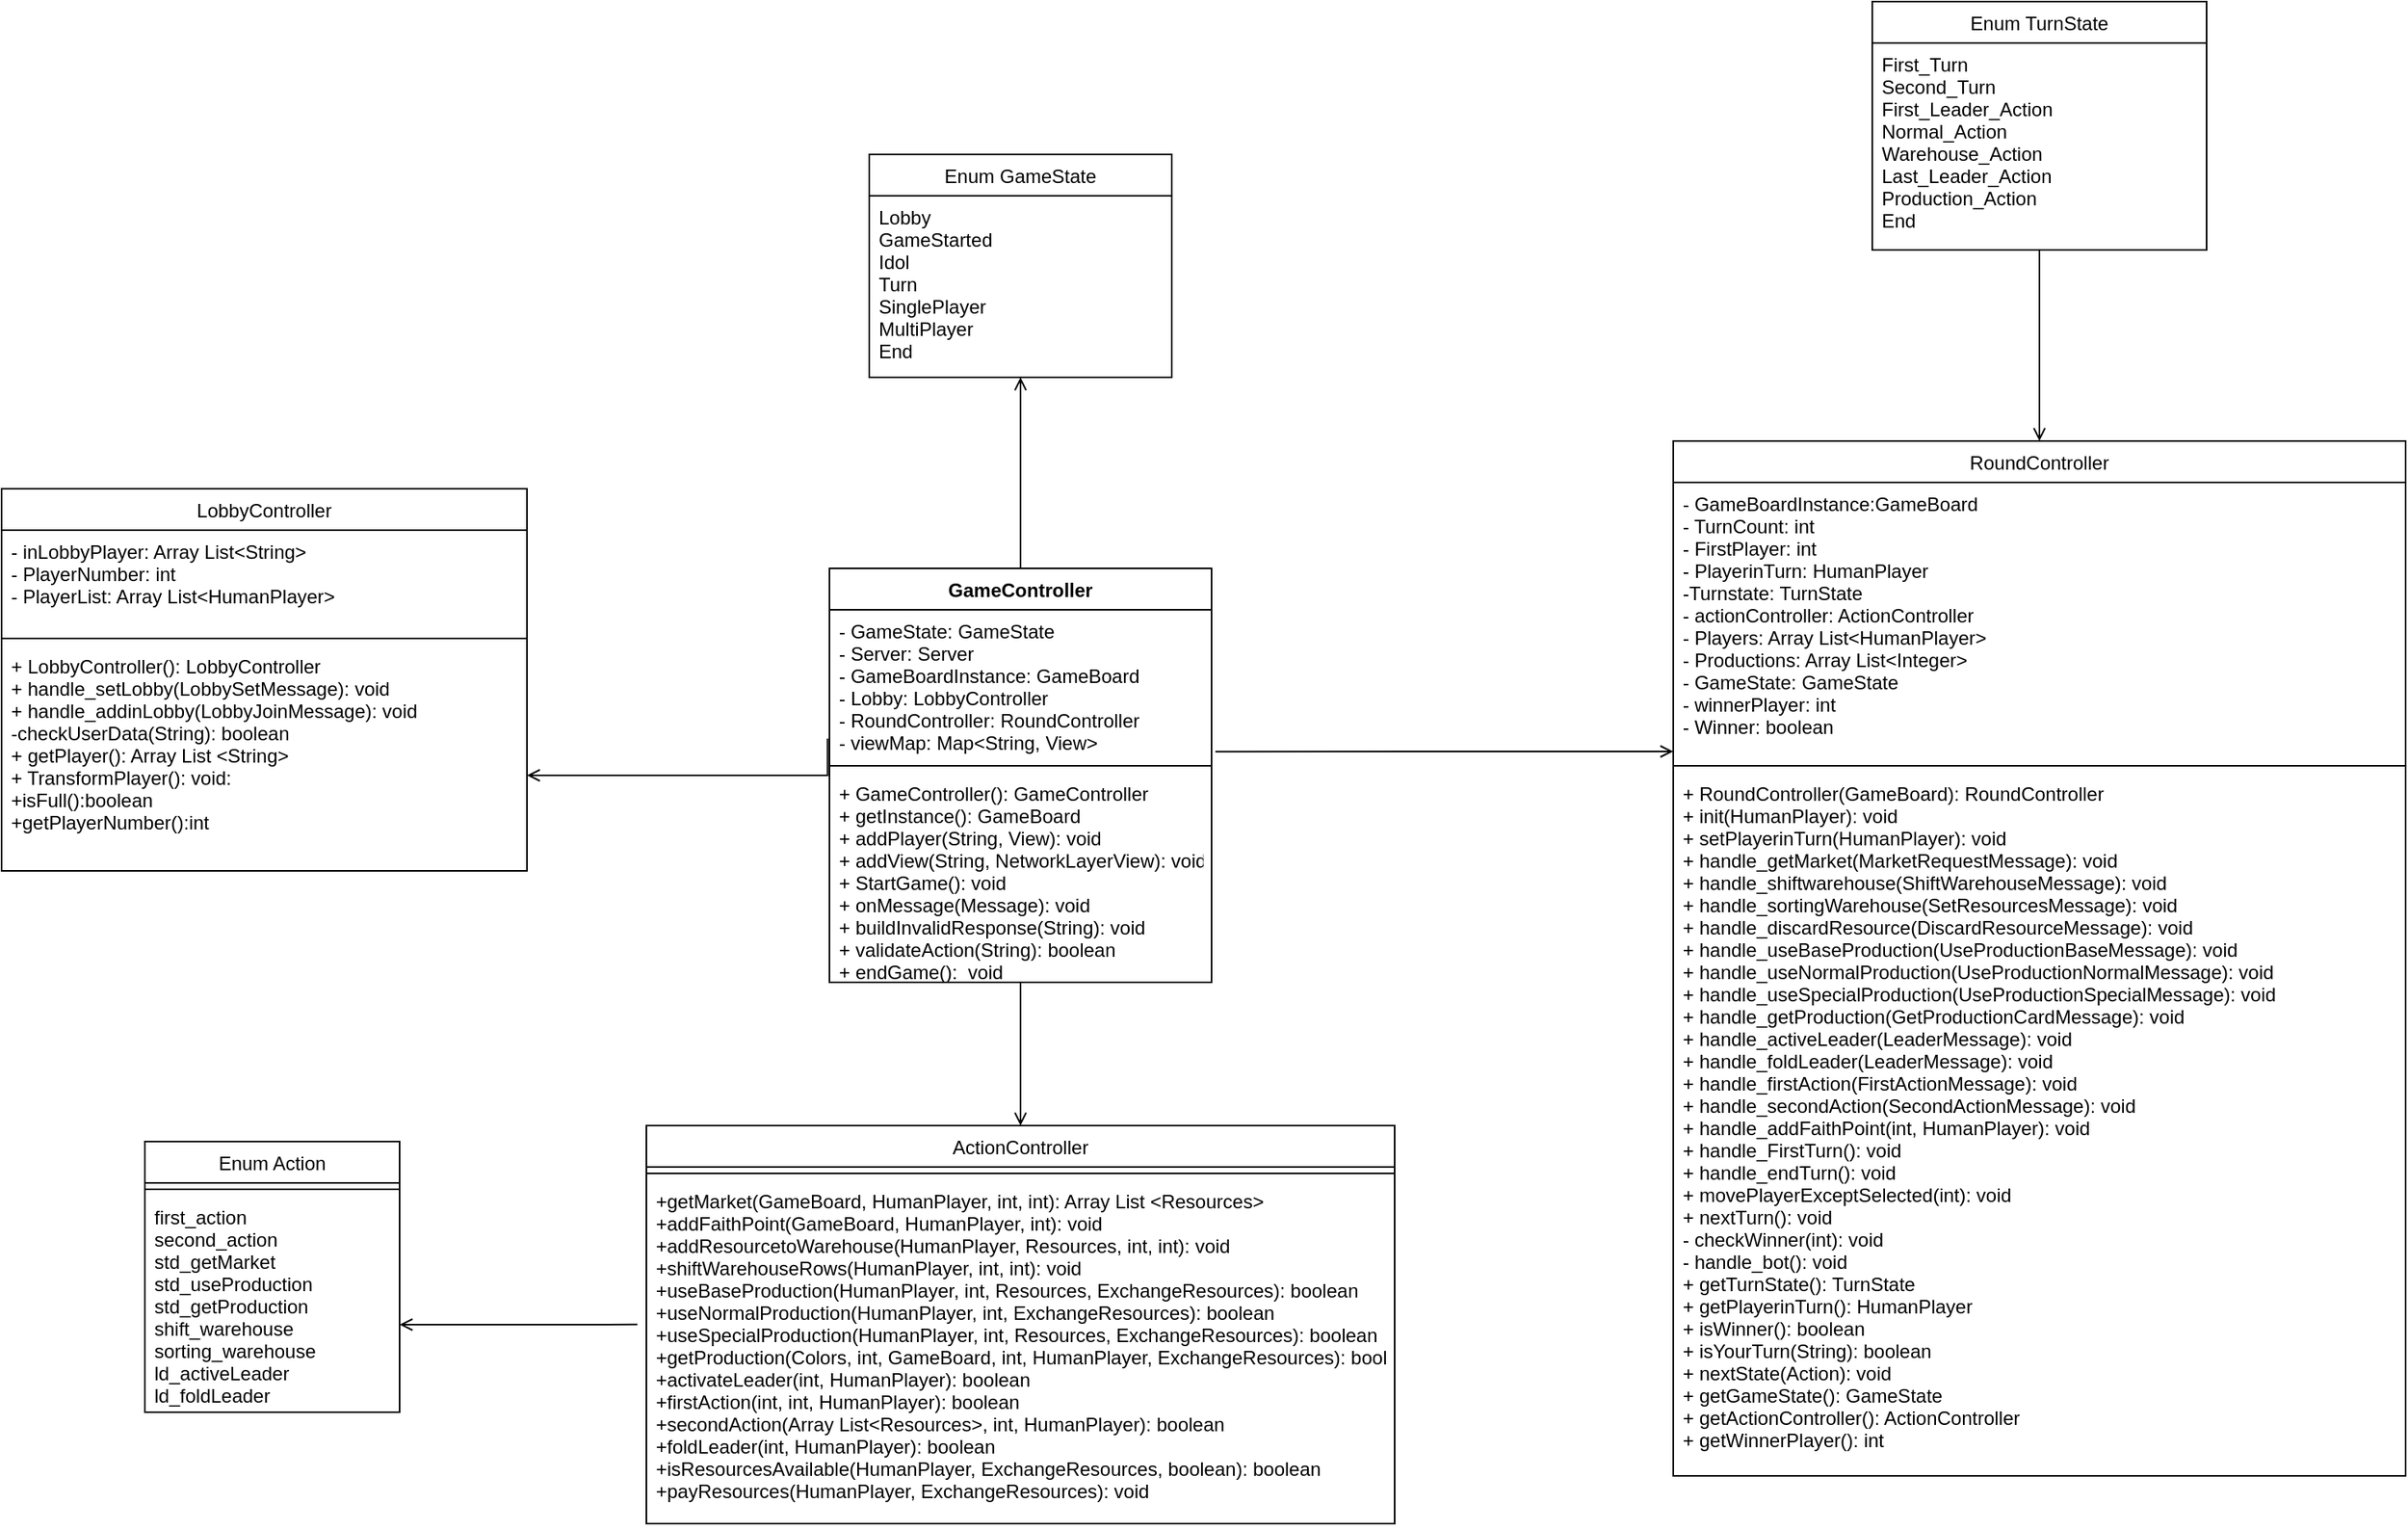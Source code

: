 <mxfile version="14.6.9" type="device"><diagram id="1kKOtZ9CU8VJNDOb3Hza" name="Page-1"><mxGraphModel dx="3295" dy="2033" grid="1" gridSize="10" guides="1" tooltips="1" connect="1" arrows="1" fold="1" page="1" pageScale="1" pageWidth="1169" pageHeight="827" math="0" shadow="0"><root><mxCell id="0"/><mxCell id="1" parent="0"/><mxCell id="u0DI9yzhS-AaTuZN2XkE-1" value="Enum GameState" style="swimlane;fontStyle=0;align=center;verticalAlign=top;childLayout=stackLayout;horizontal=1;startSize=26;horizontalStack=0;resizeParent=1;resizeLast=0;collapsible=1;marginBottom=0;rounded=0;shadow=0;strokeWidth=1;" vertex="1" parent="1"><mxGeometry x="445" y="-60" width="190" height="140" as="geometry"><mxRectangle x="550" y="140" width="160" height="26" as="alternateBounds"/></mxGeometry></mxCell><mxCell id="u0DI9yzhS-AaTuZN2XkE-2" value="Lobby&#10;GameStarted&#10;Idol&#10;Turn&#10;SinglePlayer&#10;MultiPlayer&#10;End" style="text;align=left;verticalAlign=top;spacingLeft=4;spacingRight=4;overflow=hidden;rotatable=0;points=[[0,0.5],[1,0.5]];portConstraint=eastwest;" vertex="1" parent="u0DI9yzhS-AaTuZN2XkE-1"><mxGeometry y="26" width="190" height="114" as="geometry"/></mxCell><mxCell id="u0DI9yzhS-AaTuZN2XkE-3" value="Enum TurnState" style="swimlane;fontStyle=0;align=center;verticalAlign=top;childLayout=stackLayout;horizontal=1;startSize=26;horizontalStack=0;resizeParent=1;resizeLast=0;collapsible=1;marginBottom=0;rounded=0;shadow=0;strokeWidth=1;" vertex="1" parent="1"><mxGeometry x="1075" y="-156" width="210" height="156" as="geometry"><mxRectangle x="550" y="140" width="160" height="26" as="alternateBounds"/></mxGeometry></mxCell><mxCell id="u0DI9yzhS-AaTuZN2XkE-4" value="First_Turn&#10;Second_Turn&#10;First_Leader_Action&#10;Normal_Action&#10;Warehouse_Action&#10;Last_Leader_Action&#10;Production_Action&#10;End" style="text;align=left;verticalAlign=top;spacingLeft=4;spacingRight=4;overflow=hidden;rotatable=0;points=[[0,0.5],[1,0.5]];portConstraint=eastwest;" vertex="1" parent="u0DI9yzhS-AaTuZN2XkE-3"><mxGeometry y="26" width="210" height="130" as="geometry"/></mxCell><mxCell id="u0DI9yzhS-AaTuZN2XkE-8" value="LobbyController" style="swimlane;fontStyle=0;align=center;verticalAlign=top;childLayout=stackLayout;horizontal=1;startSize=26;horizontalStack=0;resizeParent=1;resizeLast=0;collapsible=1;marginBottom=0;rounded=0;shadow=0;strokeWidth=1;" vertex="1" parent="1"><mxGeometry x="-100" y="150" width="330" height="240" as="geometry"><mxRectangle x="130" y="380" width="160" height="26" as="alternateBounds"/></mxGeometry></mxCell><mxCell id="u0DI9yzhS-AaTuZN2XkE-9" value="- inLobbyPlayer: Array List&lt;String&gt;&#10;- PlayerNumber: int&#10;- PlayerList: Array List&lt;HumanPlayer&gt;" style="text;align=left;verticalAlign=top;spacingLeft=4;spacingRight=4;overflow=hidden;rotatable=0;points=[[0,0.5],[1,0.5]];portConstraint=eastwest;" vertex="1" parent="u0DI9yzhS-AaTuZN2XkE-8"><mxGeometry y="26" width="330" height="64" as="geometry"/></mxCell><mxCell id="u0DI9yzhS-AaTuZN2XkE-10" value="" style="line;html=1;strokeWidth=1;align=left;verticalAlign=middle;spacingTop=-1;spacingLeft=3;spacingRight=3;rotatable=0;labelPosition=right;points=[];portConstraint=eastwest;" vertex="1" parent="u0DI9yzhS-AaTuZN2XkE-8"><mxGeometry y="90" width="330" height="8" as="geometry"/></mxCell><mxCell id="u0DI9yzhS-AaTuZN2XkE-11" value="+ LobbyController(): LobbyController&#10;+ handle_setLobby(LobbySetMessage): void&#10;+ handle_addinLobby(LobbyJoinMessage): void&#10;-checkUserData(String): boolean&#10;+ getPlayer(): Array List &lt;String&gt;&#10;+ TransformPlayer(): void:&#10;+isFull():boolean&#10;+getPlayerNumber():int" style="text;align=left;verticalAlign=top;spacingLeft=4;spacingRight=4;overflow=hidden;rotatable=0;points=[[0,0.5],[1,0.5]];portConstraint=eastwest;" vertex="1" parent="u0DI9yzhS-AaTuZN2XkE-8"><mxGeometry y="98" width="330" height="142" as="geometry"/></mxCell><mxCell id="u0DI9yzhS-AaTuZN2XkE-12" value="RoundController" style="swimlane;fontStyle=0;align=center;verticalAlign=top;childLayout=stackLayout;horizontal=1;startSize=26;horizontalStack=0;resizeParent=1;resizeLast=0;collapsible=1;marginBottom=0;rounded=0;shadow=0;strokeWidth=1;" vertex="1" parent="1"><mxGeometry x="950" y="120" width="460" height="650" as="geometry"><mxRectangle x="550" y="140" width="160" height="26" as="alternateBounds"/></mxGeometry></mxCell><mxCell id="u0DI9yzhS-AaTuZN2XkE-13" value="- GameBoardInstance:GameBoard&#10;- TurnCount: int&#10;- FirstPlayer: int&#10;- PlayerinTurn: HumanPlayer&#10;-Turnstate: TurnState&#10;- actionController: ActionController&#10;- Players: Array List&lt;HumanPlayer&gt;&#10;- Productions: Array List&lt;Integer&gt;&#10;- GameState: GameState&#10;- winnerPlayer: int&#10;- Winner: boolean" style="text;align=left;verticalAlign=top;spacingLeft=4;spacingRight=4;overflow=hidden;rotatable=0;points=[[0,0.5],[1,0.5]];portConstraint=eastwest;" vertex="1" parent="u0DI9yzhS-AaTuZN2XkE-12"><mxGeometry y="26" width="460" height="174" as="geometry"/></mxCell><mxCell id="u0DI9yzhS-AaTuZN2XkE-17" value="" style="line;html=1;strokeWidth=1;align=left;verticalAlign=middle;spacingTop=-1;spacingLeft=3;spacingRight=3;rotatable=0;labelPosition=right;points=[];portConstraint=eastwest;" vertex="1" parent="u0DI9yzhS-AaTuZN2XkE-12"><mxGeometry y="200" width="460" height="8" as="geometry"/></mxCell><mxCell id="u0DI9yzhS-AaTuZN2XkE-18" value="+ RoundController(GameBoard): RoundController&#10;+ init(HumanPlayer): void&#10;+ setPlayerinTurn(HumanPlayer): void&#10;+ handle_getMarket(MarketRequestMessage): void&#10;+ handle_shiftwarehouse(ShiftWarehouseMessage): void&#10;+ handle_sortingWarehouse(SetResourcesMessage): void&#10;+ handle_discardResource(DiscardResourceMessage): void&#10;+ handle_useBaseProduction(UseProductionBaseMessage): void&#10;+ handle_useNormalProduction(UseProductionNormalMessage): void&#10;+ handle_useSpecialProduction(UseProductionSpecialMessage): void&#10;+ handle_getProduction(GetProductionCardMessage): void&#10;+ handle_activeLeader(LeaderMessage): void&#10;+ handle_foldLeader(LeaderMessage): void&#10;+ handle_firstAction(FirstActionMessage): void&#10;+ handle_secondAction(SecondActionMessage): void&#10;+ handle_addFaithPoint(int, HumanPlayer): void&#10;+ handle_FirstTurn(): void&#10;+ handle_endTurn(): void&#10;+ movePlayerExceptSelected(int): void&#10;+ nextTurn(): void&#10;- checkWinner(int): void&#10;- handle_bot(): void&#10;+ getTurnState(): TurnState&#10;+ getPlayerinTurn(): HumanPlayer&#10;+ isWinner(): boolean&#10;+ isYourTurn(String): boolean&#10;+ nextState(Action): void&#10;+ getGameState(): GameState&#10;+ getActionController(): ActionController&#10;+ getWinnerPlayer(): int" style="text;align=left;verticalAlign=top;spacingLeft=4;spacingRight=4;overflow=hidden;rotatable=0;points=[[0,0.5],[1,0.5]];portConstraint=eastwest;" vertex="1" parent="u0DI9yzhS-AaTuZN2XkE-12"><mxGeometry y="208" width="460" height="442" as="geometry"/></mxCell><mxCell id="u0DI9yzhS-AaTuZN2XkE-19" value="" style="endArrow=open;shadow=0;strokeWidth=1;rounded=0;endFill=1;edgeStyle=elbowEdgeStyle;elbow=vertical;exitX=1.01;exitY=0.948;exitDx=0;exitDy=0;exitPerimeter=0;" edge="1" parent="1" source="u0DI9yzhS-AaTuZN2XkE-33" target="u0DI9yzhS-AaTuZN2XkE-12"><mxGeometry x="0.5" y="41" relative="1" as="geometry"><mxPoint x="614" y="381.429" as="sourcePoint"/><mxPoint x="740" y="346" as="targetPoint"/><mxPoint x="-40" y="32" as="offset"/></mxGeometry></mxCell><mxCell id="u0DI9yzhS-AaTuZN2XkE-20" value="ActionController" style="swimlane;fontStyle=0;align=center;verticalAlign=top;childLayout=stackLayout;horizontal=1;startSize=26;horizontalStack=0;resizeParent=1;resizeLast=0;collapsible=1;marginBottom=0;rounded=0;shadow=0;strokeWidth=1;" vertex="1" parent="1"><mxGeometry x="305" y="550" width="470" height="250" as="geometry"><mxRectangle x="550" y="140" width="160" height="26" as="alternateBounds"/></mxGeometry></mxCell><mxCell id="u0DI9yzhS-AaTuZN2XkE-21" value="" style="line;html=1;strokeWidth=1;align=left;verticalAlign=middle;spacingTop=-1;spacingLeft=3;spacingRight=3;rotatable=0;labelPosition=right;points=[];portConstraint=eastwest;" vertex="1" parent="u0DI9yzhS-AaTuZN2XkE-20"><mxGeometry y="26" width="470" height="8" as="geometry"/></mxCell><mxCell id="u0DI9yzhS-AaTuZN2XkE-22" value="+getMarket(GameBoard, HumanPlayer, int, int): Array List &lt;Resources&gt;&#10;+addFaithPoint(GameBoard, HumanPlayer, int): void&#10;+addResourcetoWarehouse(HumanPlayer, Resources, int, int): void&#10;+shiftWarehouseRows(HumanPlayer, int, int): void&#10;+useBaseProduction(HumanPlayer, int, Resources, ExchangeResources): boolean&#10;+useNormalProduction(HumanPlayer, int, ExchangeResources): boolean&#10;+useSpecialProduction(HumanPlayer, int, Resources, ExchangeResources): boolean&#10;+getProduction(Colors, int, GameBoard, int, HumanPlayer, ExchangeResources): boolean&#10;+activateLeader(int, HumanPlayer): boolean&#10;+firstAction(int, int, HumanPlayer): boolean&#10;+secondAction(Array List&lt;Resources&gt;, int, HumanPlayer): boolean&#10;+foldLeader(int, HumanPlayer): boolean&#10;+isResourcesAvailable(HumanPlayer, ExchangeResources, boolean): boolean&#10;+payResources(HumanPlayer, ExchangeResources): void" style="text;align=left;verticalAlign=top;spacingLeft=4;spacingRight=4;overflow=hidden;rotatable=0;points=[[0,0.5],[1,0.5]];portConstraint=eastwest;" vertex="1" parent="u0DI9yzhS-AaTuZN2XkE-20"><mxGeometry y="34" width="470" height="216" as="geometry"/></mxCell><mxCell id="u0DI9yzhS-AaTuZN2XkE-23" value="Enum Action" style="swimlane;fontStyle=0;align=center;verticalAlign=top;childLayout=stackLayout;horizontal=1;startSize=26;horizontalStack=0;resizeParent=1;resizeLast=0;collapsible=1;marginBottom=0;rounded=0;shadow=0;strokeWidth=1;" vertex="1" parent="1"><mxGeometry x="-10" y="560" width="160" height="170" as="geometry"><mxRectangle x="550" y="140" width="160" height="26" as="alternateBounds"/></mxGeometry></mxCell><mxCell id="u0DI9yzhS-AaTuZN2XkE-24" value="" style="line;html=1;strokeWidth=1;align=left;verticalAlign=middle;spacingTop=-1;spacingLeft=3;spacingRight=3;rotatable=0;labelPosition=right;points=[];portConstraint=eastwest;" vertex="1" parent="u0DI9yzhS-AaTuZN2XkE-23"><mxGeometry y="26" width="160" height="8" as="geometry"/></mxCell><mxCell id="u0DI9yzhS-AaTuZN2XkE-25" value="first_action&#10;second_action&#10;std_getMarket&#10;std_useProduction&#10;std_getProduction&#10;shift_warehouse&#10;sorting_warehouse&#10;ld_activeLeader&#10;ld_foldLeader" style="text;align=left;verticalAlign=top;spacingLeft=4;spacingRight=4;overflow=hidden;rotatable=0;points=[[0,0.5],[1,0.5]];portConstraint=eastwest;" vertex="1" parent="u0DI9yzhS-AaTuZN2XkE-23"><mxGeometry y="34" width="160" height="136" as="geometry"/></mxCell><mxCell id="u0DI9yzhS-AaTuZN2XkE-26" value="" style="endArrow=open;shadow=0;strokeWidth=1;rounded=0;endFill=1;edgeStyle=elbowEdgeStyle;elbow=vertical;entryX=0.5;entryY=0;entryDx=0;entryDy=0;" edge="1" parent="1" source="u0DI9yzhS-AaTuZN2XkE-35" target="u0DI9yzhS-AaTuZN2XkE-20"><mxGeometry x="0.5" y="41" relative="1" as="geometry"><mxPoint x="534" y="490.0" as="sourcePoint"/><mxPoint x="718" y="354" as="targetPoint"/><mxPoint x="-40" y="32" as="offset"/></mxGeometry></mxCell><mxCell id="u0DI9yzhS-AaTuZN2XkE-27" value="" style="endArrow=open;shadow=0;strokeWidth=1;rounded=0;endFill=1;edgeStyle=elbowEdgeStyle;elbow=vertical;exitX=-0.005;exitY=-0.16;exitDx=0;exitDy=0;exitPerimeter=0;" edge="1" parent="1" source="u0DI9yzhS-AaTuZN2XkE-35" target="u0DI9yzhS-AaTuZN2XkE-11"><mxGeometry x="0.5" y="41" relative="1" as="geometry"><mxPoint x="454" y="387.143" as="sourcePoint"/><mxPoint x="728" y="364" as="targetPoint"/><mxPoint x="-40" y="32" as="offset"/><Array as="points"><mxPoint x="410" y="330"/></Array></mxGeometry></mxCell><mxCell id="u0DI9yzhS-AaTuZN2XkE-28" value="" style="endArrow=open;shadow=0;strokeWidth=1;rounded=0;endFill=1;edgeStyle=elbowEdgeStyle;elbow=vertical;exitX=-0.012;exitY=0.421;exitDx=0;exitDy=0;exitPerimeter=0;" edge="1" parent="1" source="u0DI9yzhS-AaTuZN2XkE-22" target="u0DI9yzhS-AaTuZN2XkE-25"><mxGeometry x="0.5" y="41" relative="1" as="geometry"><mxPoint x="644" y="374" as="sourcePoint"/><mxPoint x="738" y="374" as="targetPoint"/><mxPoint x="-40" y="32" as="offset"/></mxGeometry></mxCell><mxCell id="u0DI9yzhS-AaTuZN2XkE-29" value="" style="endArrow=open;shadow=0;strokeWidth=1;rounded=0;endFill=1;edgeStyle=elbowEdgeStyle;elbow=vertical;entryX=0.5;entryY=1;entryDx=0;entryDy=0;exitX=0.5;exitY=0;exitDx=0;exitDy=0;" edge="1" parent="1" source="u0DI9yzhS-AaTuZN2XkE-32" target="u0DI9yzhS-AaTuZN2XkE-1"><mxGeometry x="0.5" y="41" relative="1" as="geometry"><mxPoint x="534" y="274" as="sourcePoint"/><mxPoint x="680" y="230" as="targetPoint"/><mxPoint x="-40" y="32" as="offset"/></mxGeometry></mxCell><mxCell id="u0DI9yzhS-AaTuZN2XkE-30" value="" style="endArrow=open;shadow=0;strokeWidth=1;rounded=0;endFill=1;edgeStyle=elbowEdgeStyle;elbow=vertical;" edge="1" parent="1" source="u0DI9yzhS-AaTuZN2XkE-4" target="u0DI9yzhS-AaTuZN2XkE-12"><mxGeometry x="0.5" y="41" relative="1" as="geometry"><mxPoint x="664" y="394" as="sourcePoint"/><mxPoint x="758" y="394" as="targetPoint"/><mxPoint x="-40" y="32" as="offset"/></mxGeometry></mxCell><mxCell id="u0DI9yzhS-AaTuZN2XkE-32" value="GameController" style="swimlane;fontStyle=1;align=center;verticalAlign=top;childLayout=stackLayout;horizontal=1;startSize=26;horizontalStack=0;resizeParent=1;resizeParentMax=0;resizeLast=0;collapsible=1;marginBottom=0;" vertex="1" parent="1"><mxGeometry x="420" y="200" width="240" height="260" as="geometry"/></mxCell><mxCell id="u0DI9yzhS-AaTuZN2XkE-33" value="- GameState: GameState&#10;- Server: Server&#10;- GameBoardInstance: GameBoard&#10;- Lobby: LobbyController&#10;- RoundController: RoundController&#10;- viewMap: Map&lt;String, View&gt;" style="text;strokeColor=none;fillColor=none;align=left;verticalAlign=top;spacingLeft=4;spacingRight=4;overflow=hidden;rotatable=0;points=[[0,0.5],[1,0.5]];portConstraint=eastwest;" vertex="1" parent="u0DI9yzhS-AaTuZN2XkE-32"><mxGeometry y="26" width="240" height="94" as="geometry"/></mxCell><mxCell id="u0DI9yzhS-AaTuZN2XkE-34" value="" style="line;strokeWidth=1;fillColor=none;align=left;verticalAlign=middle;spacingTop=-1;spacingLeft=3;spacingRight=3;rotatable=0;labelPosition=right;points=[];portConstraint=eastwest;" vertex="1" parent="u0DI9yzhS-AaTuZN2XkE-32"><mxGeometry y="120" width="240" height="8" as="geometry"/></mxCell><mxCell id="u0DI9yzhS-AaTuZN2XkE-35" value="+ GameController(): GameController&#10;+ getInstance(): GameBoard&#10;+ addPlayer(String, View): void&#10;+ addView(String, NetworkLayerView): void&#10;+ StartGame(): void&#10;+ onMessage(Message): void&#10;+ buildInvalidResponse(String): void&#10;+ validateAction(String): boolean&#10;+ endGame():  void" style="text;strokeColor=none;fillColor=none;align=left;verticalAlign=top;spacingLeft=4;spacingRight=4;overflow=hidden;rotatable=0;points=[[0,0.5],[1,0.5]];portConstraint=eastwest;" vertex="1" parent="u0DI9yzhS-AaTuZN2XkE-32"><mxGeometry y="128" width="240" height="132" as="geometry"/></mxCell></root></mxGraphModel></diagram></mxfile>
